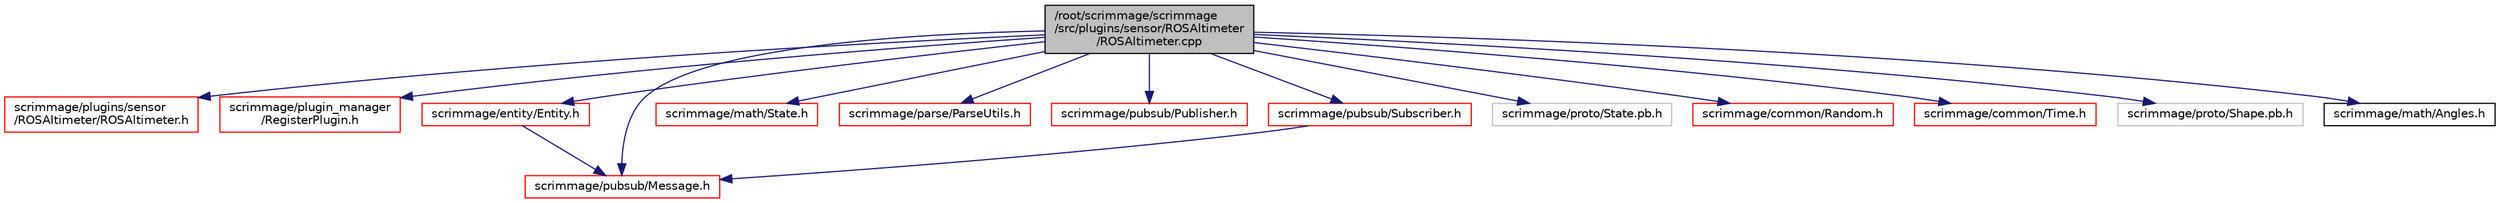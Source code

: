 digraph "/root/scrimmage/scrimmage/src/plugins/sensor/ROSAltimeter/ROSAltimeter.cpp"
{
 // LATEX_PDF_SIZE
  edge [fontname="Helvetica",fontsize="10",labelfontname="Helvetica",labelfontsize="10"];
  node [fontname="Helvetica",fontsize="10",shape=record];
  Node1 [label="/root/scrimmage/scrimmage\l/src/plugins/sensor/ROSAltimeter\l/ROSAltimeter.cpp",height=0.2,width=0.4,color="black", fillcolor="grey75", style="filled", fontcolor="black",tooltip="Brief file description."];
  Node1 -> Node2 [color="midnightblue",fontsize="10",style="solid",fontname="Helvetica"];
  Node2 [label="scrimmage/plugins/sensor\l/ROSAltimeter/ROSAltimeter.h",height=0.2,width=0.4,color="red", fillcolor="white", style="filled",URL="$ROSAltimeter_8h.html",tooltip="Brief file description."];
  Node1 -> Node37 [color="midnightblue",fontsize="10",style="solid",fontname="Helvetica"];
  Node37 [label="scrimmage/plugin_manager\l/RegisterPlugin.h",height=0.2,width=0.4,color="red", fillcolor="white", style="filled",URL="$RegisterPlugin_8h.html",tooltip="Brief file description."];
  Node1 -> Node38 [color="midnightblue",fontsize="10",style="solid",fontname="Helvetica"];
  Node38 [label="scrimmage/entity/Entity.h",height=0.2,width=0.4,color="red", fillcolor="white", style="filled",URL="$Entity_8h.html",tooltip="Brief file description."];
  Node38 -> Node27 [color="midnightblue",fontsize="10",style="solid",fontname="Helvetica"];
  Node27 [label="scrimmage/pubsub/Message.h",height=0.2,width=0.4,color="red", fillcolor="white", style="filled",URL="$Message_8h.html",tooltip="Brief file description."];
  Node1 -> Node44 [color="midnightblue",fontsize="10",style="solid",fontname="Helvetica"];
  Node44 [label="scrimmage/math/State.h",height=0.2,width=0.4,color="red", fillcolor="white", style="filled",URL="$State_8h.html",tooltip="Brief file description."];
  Node1 -> Node48 [color="midnightblue",fontsize="10",style="solid",fontname="Helvetica"];
  Node48 [label="scrimmage/parse/ParseUtils.h",height=0.2,width=0.4,color="red", fillcolor="white", style="filled",URL="$ParseUtils_8h.html",tooltip="Brief file description."];
  Node1 -> Node27 [color="midnightblue",fontsize="10",style="solid",fontname="Helvetica"];
  Node1 -> Node49 [color="midnightblue",fontsize="10",style="solid",fontname="Helvetica"];
  Node49 [label="scrimmage/pubsub/Publisher.h",height=0.2,width=0.4,color="red", fillcolor="white", style="filled",URL="$Publisher_8h.html",tooltip="Brief file description."];
  Node1 -> Node23 [color="midnightblue",fontsize="10",style="solid",fontname="Helvetica"];
  Node23 [label="scrimmage/pubsub/Subscriber.h",height=0.2,width=0.4,color="red", fillcolor="white", style="filled",URL="$Subscriber_8h.html",tooltip="Brief file description."];
  Node23 -> Node27 [color="midnightblue",fontsize="10",style="solid",fontname="Helvetica"];
  Node1 -> Node50 [color="midnightblue",fontsize="10",style="solid",fontname="Helvetica"];
  Node50 [label="scrimmage/proto/State.pb.h",height=0.2,width=0.4,color="grey75", fillcolor="white", style="filled",tooltip=" "];
  Node1 -> Node51 [color="midnightblue",fontsize="10",style="solid",fontname="Helvetica"];
  Node51 [label="scrimmage/common/Random.h",height=0.2,width=0.4,color="red", fillcolor="white", style="filled",URL="$Random_8h.html",tooltip="Brief file description."];
  Node1 -> Node52 [color="midnightblue",fontsize="10",style="solid",fontname="Helvetica"];
  Node52 [label="scrimmage/common/Time.h",height=0.2,width=0.4,color="red", fillcolor="white", style="filled",URL="$Time_8h.html",tooltip="Brief file description."];
  Node1 -> Node53 [color="midnightblue",fontsize="10",style="solid",fontname="Helvetica"];
  Node53 [label="scrimmage/proto/Shape.pb.h",height=0.2,width=0.4,color="grey75", fillcolor="white", style="filled",tooltip=" "];
  Node1 -> Node54 [color="midnightblue",fontsize="10",style="solid",fontname="Helvetica"];
  Node54 [label="scrimmage/math/Angles.h",height=0.2,width=0.4,color="black", fillcolor="white", style="filled",URL="$Angles_8h.html",tooltip="Brief file description."];
}
